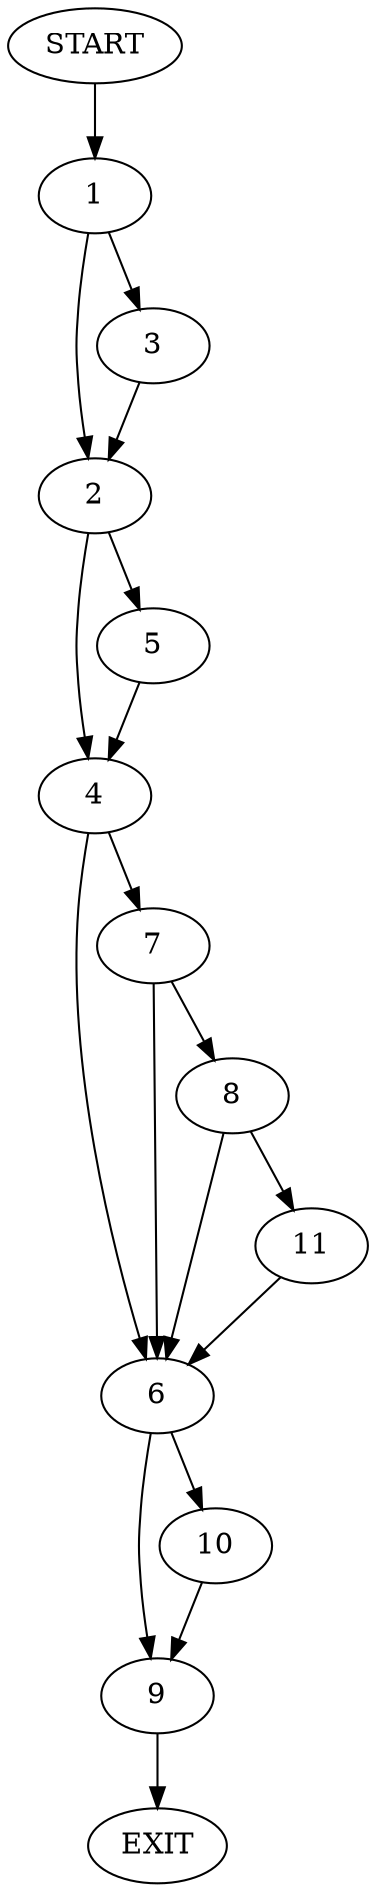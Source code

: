 digraph {
0 [label="START"]
12 [label="EXIT"]
0 -> 1
1 -> 2
1 -> 3
3 -> 2
2 -> 4
2 -> 5
4 -> 6
4 -> 7
5 -> 4
7 -> 8
7 -> 6
6 -> 9
6 -> 10
8 -> 11
8 -> 6
11 -> 6
10 -> 9
9 -> 12
}
